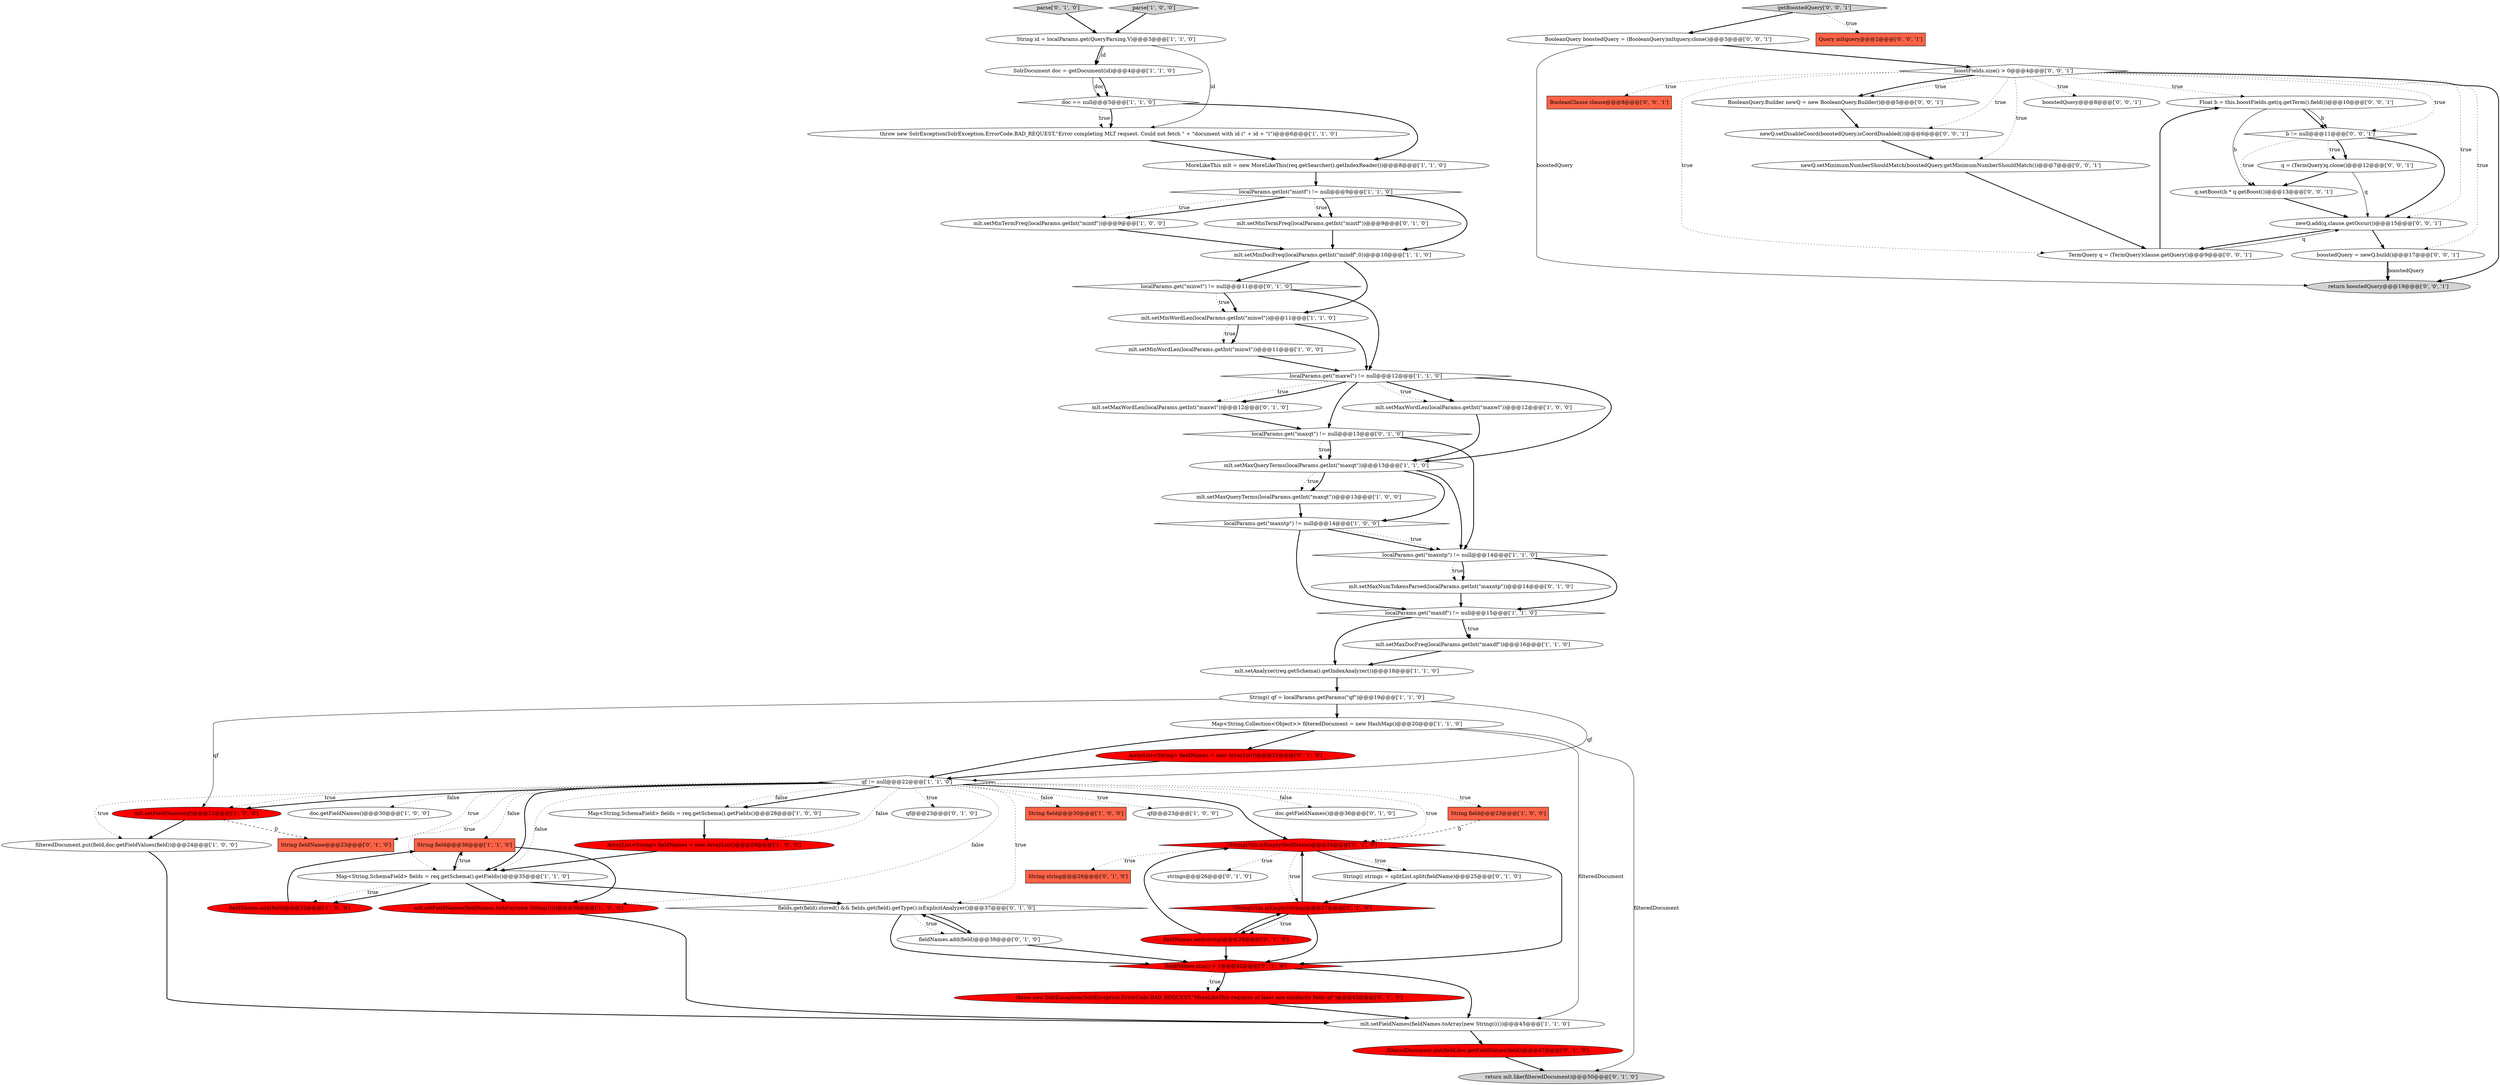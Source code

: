 digraph {
10 [style = filled, label = "qf != null@@@22@@@['1', '1', '0']", fillcolor = white, shape = diamond image = "AAA0AAABBB1BBB"];
0 [style = filled, label = "mlt.setFieldNames(fieldNames.toArray(new String(((())@@@45@@@['1', '1', '0']", fillcolor = white, shape = ellipse image = "AAA0AAABBB1BBB"];
26 [style = filled, label = "SolrDocument doc = getDocument(id)@@@4@@@['1', '1', '0']", fillcolor = white, shape = ellipse image = "AAA0AAABBB1BBB"];
1 [style = filled, label = "doc == null@@@5@@@['1', '1', '0']", fillcolor = white, shape = diamond image = "AAA0AAABBB1BBB"];
30 [style = filled, label = "mlt.setAnalyzer(req.getSchema().getIndexAnalyzer())@@@18@@@['1', '1', '0']", fillcolor = white, shape = ellipse image = "AAA0AAABBB1BBB"];
13 [style = filled, label = "String field@@@36@@@['1', '1', '0']", fillcolor = tomato, shape = box image = "AAA0AAABBB1BBB"];
73 [style = filled, label = "Float b = this.boostFields.get(q.getTerm().field())@@@10@@@['0', '0', '1']", fillcolor = white, shape = ellipse image = "AAA0AAABBB3BBB"];
12 [style = filled, label = "Map<String,SchemaField> fields = req.getSchema().getFields()@@@28@@@['1', '0', '0']", fillcolor = white, shape = ellipse image = "AAA0AAABBB1BBB"];
35 [style = filled, label = "mlt.setFieldNames(fieldNames.toArray(new String(((())@@@36@@@['1', '0', '0']", fillcolor = red, shape = ellipse image = "AAA1AAABBB1BBB"];
41 [style = filled, label = "fieldNames.size() < 1@@@42@@@['0', '1', '0']", fillcolor = red, shape = diamond image = "AAA1AAABBB2BBB"];
32 [style = filled, label = "fieldNames.add(field)@@@32@@@['1', '0', '0']", fillcolor = red, shape = ellipse image = "AAA1AAABBB1BBB"];
48 [style = filled, label = "qf@@@23@@@['0', '1', '0']", fillcolor = white, shape = ellipse image = "AAA0AAABBB2BBB"];
55 [style = filled, label = "parse['0', '1', '0']", fillcolor = lightgray, shape = diamond image = "AAA0AAABBB2BBB"];
67 [style = filled, label = "newQ.add(q,clause.getOccur())@@@15@@@['0', '0', '1']", fillcolor = white, shape = ellipse image = "AAA0AAABBB3BBB"];
15 [style = filled, label = "mlt.setMaxQueryTerms(localParams.getInt(\"maxqt\"))@@@13@@@['1', '0', '0']", fillcolor = white, shape = ellipse image = "AAA0AAABBB1BBB"];
16 [style = filled, label = "String(( qf = localParams.getParams(\"qf\")@@@19@@@['1', '1', '0']", fillcolor = white, shape = ellipse image = "AAA0AAABBB1BBB"];
50 [style = filled, label = "localParams.get(\"minwl\") != null@@@11@@@['0', '1', '0']", fillcolor = white, shape = diamond image = "AAA0AAABBB2BBB"];
11 [style = filled, label = "filteredDocument.put(field,doc.getFieldValues(field))@@@24@@@['1', '0', '0']", fillcolor = white, shape = ellipse image = "AAA0AAABBB1BBB"];
42 [style = filled, label = "strings@@@26@@@['0', '1', '0']", fillcolor = white, shape = ellipse image = "AAA0AAABBB2BBB"];
47 [style = filled, label = "fieldNames.add(string)@@@28@@@['0', '1', '0']", fillcolor = red, shape = ellipse image = "AAA1AAABBB2BBB"];
68 [style = filled, label = "Query mltquery@@@2@@@['0', '0', '1']", fillcolor = tomato, shape = box image = "AAA0AAABBB3BBB"];
18 [style = filled, label = "mlt.setMaxQueryTerms(localParams.getInt(\"maxqt\"))@@@13@@@['1', '1', '0']", fillcolor = white, shape = ellipse image = "AAA0AAABBB1BBB"];
69 [style = filled, label = "BooleanClause clause@@@8@@@['0', '0', '1']", fillcolor = tomato, shape = box image = "AAA0AAABBB3BBB"];
54 [style = filled, label = "fieldNames.add(field)@@@38@@@['0', '1', '0']", fillcolor = white, shape = ellipse image = "AAA0AAABBB2BBB"];
28 [style = filled, label = "throw new SolrException(SolrException.ErrorCode.BAD_REQUEST,\"Error completing MLT request. Could not fetch \" + \"document with id (\" + id + \"(\")@@@6@@@['1', '1', '0']", fillcolor = white, shape = ellipse image = "AAA0AAABBB1BBB"];
20 [style = filled, label = "localParams.get(\"maxdf\") != null@@@15@@@['1', '1', '0']", fillcolor = white, shape = diamond image = "AAA0AAABBB1BBB"];
61 [style = filled, label = "boostFields.size() > 0@@@4@@@['0', '0', '1']", fillcolor = white, shape = diamond image = "AAA0AAABBB3BBB"];
63 [style = filled, label = "getBoostedQuery['0', '0', '1']", fillcolor = lightgray, shape = diamond image = "AAA0AAABBB3BBB"];
59 [style = filled, label = "return boostedQuery@@@19@@@['0', '0', '1']", fillcolor = lightgray, shape = ellipse image = "AAA0AAABBB3BBB"];
74 [style = filled, label = "BooleanQuery.Builder newQ = new BooleanQuery.Builder()@@@5@@@['0', '0', '1']", fillcolor = white, shape = ellipse image = "AAA0AAABBB3BBB"];
25 [style = filled, label = "Map<String,Collection<Object>> filteredDocument = new HashMap()@@@20@@@['1', '1', '0']", fillcolor = white, shape = ellipse image = "AAA0AAABBB1BBB"];
8 [style = filled, label = "mlt.setMinWordLen(localParams.getInt(\"minwl\"))@@@11@@@['1', '0', '0']", fillcolor = white, shape = ellipse image = "AAA0AAABBB1BBB"];
60 [style = filled, label = "boostedQuery@@@8@@@['0', '0', '1']", fillcolor = white, shape = ellipse image = "AAA0AAABBB3BBB"];
66 [style = filled, label = "b != null@@@11@@@['0', '0', '1']", fillcolor = white, shape = diamond image = "AAA0AAABBB3BBB"];
65 [style = filled, label = "q = (TermQuery)q.clone()@@@12@@@['0', '0', '1']", fillcolor = white, shape = ellipse image = "AAA0AAABBB3BBB"];
21 [style = filled, label = "localParams.getInt(\"mintf\") != null@@@9@@@['1', '1', '0']", fillcolor = white, shape = diamond image = "AAA0AAABBB1BBB"];
39 [style = filled, label = "return mlt.like(filteredDocument)@@@50@@@['0', '1', '0']", fillcolor = lightgray, shape = ellipse image = "AAA0AAABBB2BBB"];
5 [style = filled, label = "localParams.get(\"maxwl\") != null@@@12@@@['1', '1', '0']", fillcolor = white, shape = diamond image = "AAA0AAABBB1BBB"];
24 [style = filled, label = "mlt.setMinWordLen(localParams.getInt(\"minwl\"))@@@11@@@['1', '1', '0']", fillcolor = white, shape = ellipse image = "AAA0AAABBB1BBB"];
36 [style = filled, label = "String(( strings = splitList.split(fieldName)@@@25@@@['0', '1', '0']", fillcolor = white, shape = ellipse image = "AAA0AAABBB2BBB"];
6 [style = filled, label = "mlt.setMinTermFreq(localParams.getInt(\"mintf\"))@@@9@@@['1', '0', '0']", fillcolor = white, shape = ellipse image = "AAA0AAABBB1BBB"];
19 [style = filled, label = "String field@@@30@@@['1', '0', '0']", fillcolor = tomato, shape = box image = "AAA0AAABBB1BBB"];
38 [style = filled, label = "ArrayList<String> fieldNames = new ArrayList()@@@21@@@['0', '1', '0']", fillcolor = red, shape = ellipse image = "AAA1AAABBB2BBB"];
3 [style = filled, label = "mlt.setMaxWordLen(localParams.getInt(\"maxwl\"))@@@12@@@['1', '0', '0']", fillcolor = white, shape = ellipse image = "AAA0AAABBB1BBB"];
9 [style = filled, label = "localParams.get(\"maxntp\") != null@@@14@@@['1', '0', '0']", fillcolor = white, shape = diamond image = "AAA0AAABBB1BBB"];
71 [style = filled, label = "boostedQuery = newQ.build()@@@17@@@['0', '0', '1']", fillcolor = white, shape = ellipse image = "AAA0AAABBB3BBB"];
29 [style = filled, label = "String field@@@23@@@['1', '0', '0']", fillcolor = tomato, shape = box image = "AAA1AAABBB1BBB"];
22 [style = filled, label = "String id = localParams.get(QueryParsing.V)@@@3@@@['1', '1', '0']", fillcolor = white, shape = ellipse image = "AAA0AAABBB1BBB"];
14 [style = filled, label = "parse['1', '0', '0']", fillcolor = lightgray, shape = diamond image = "AAA0AAABBB1BBB"];
43 [style = filled, label = "throw new SolrException(SolrException.ErrorCode.BAD_REQUEST,\"MoreLikeThis requires at least one similarity field: qf\")@@@43@@@['0', '1', '0']", fillcolor = red, shape = ellipse image = "AAA1AAABBB2BBB"];
58 [style = filled, label = "newQ.setDisableCoord(boostedQuery.isCoordDisabled())@@@6@@@['0', '0', '1']", fillcolor = white, shape = ellipse image = "AAA0AAABBB3BBB"];
56 [style = filled, label = "String string@@@26@@@['0', '1', '0']", fillcolor = tomato, shape = box image = "AAA1AAABBB2BBB"];
72 [style = filled, label = "newQ.setMinimumNumberShouldMatch(boostedQuery.getMinimumNumberShouldMatch())@@@7@@@['0', '0', '1']", fillcolor = white, shape = ellipse image = "AAA0AAABBB3BBB"];
37 [style = filled, label = "mlt.setMinTermFreq(localParams.getInt(\"mintf\"))@@@9@@@['0', '1', '0']", fillcolor = white, shape = ellipse image = "AAA0AAABBB2BBB"];
23 [style = filled, label = "qf@@@23@@@['1', '0', '0']", fillcolor = white, shape = ellipse image = "AAA0AAABBB1BBB"];
4 [style = filled, label = "mlt.setFieldNames(qf)@@@22@@@['1', '0', '0']", fillcolor = red, shape = ellipse image = "AAA1AAABBB1BBB"];
45 [style = filled, label = "doc.getFieldNames()@@@36@@@['0', '1', '0']", fillcolor = white, shape = ellipse image = "AAA0AAABBB2BBB"];
51 [style = filled, label = "mlt.setMaxWordLen(localParams.getInt(\"maxwl\"))@@@12@@@['0', '1', '0']", fillcolor = white, shape = ellipse image = "AAA0AAABBB2BBB"];
17 [style = filled, label = "MoreLikeThis mlt = new MoreLikeThis(req.getSearcher().getIndexReader())@@@8@@@['1', '1', '0']", fillcolor = white, shape = ellipse image = "AAA0AAABBB1BBB"];
64 [style = filled, label = "TermQuery q = (TermQuery)clause.getQuery()@@@9@@@['0', '0', '1']", fillcolor = white, shape = ellipse image = "AAA0AAABBB3BBB"];
7 [style = filled, label = "mlt.setMinDocFreq(localParams.getInt(\"mindf\",0))@@@10@@@['1', '1', '0']", fillcolor = white, shape = ellipse image = "AAA0AAABBB1BBB"];
31 [style = filled, label = "Map<String,SchemaField> fields = req.getSchema().getFields()@@@35@@@['1', '1', '0']", fillcolor = white, shape = ellipse image = "AAA0AAABBB1BBB"];
40 [style = filled, label = "!StringUtils.isEmpty(string)@@@27@@@['0', '1', '0']", fillcolor = red, shape = diamond image = "AAA1AAABBB2BBB"];
34 [style = filled, label = "doc.getFieldNames()@@@30@@@['1', '0', '0']", fillcolor = white, shape = ellipse image = "AAA0AAABBB1BBB"];
27 [style = filled, label = "localParams.get(\"maxntp\") != null@@@14@@@['1', '1', '0']", fillcolor = white, shape = diamond image = "AAA0AAABBB1BBB"];
57 [style = filled, label = "String fieldName@@@23@@@['0', '1', '0']", fillcolor = tomato, shape = box image = "AAA1AAABBB2BBB"];
62 [style = filled, label = "BooleanQuery boostedQuery = (BooleanQuery)mltquery.clone()@@@3@@@['0', '0', '1']", fillcolor = white, shape = ellipse image = "AAA0AAABBB3BBB"];
49 [style = filled, label = "filteredDocument.put(field,doc.getFieldValues(field))@@@47@@@['0', '1', '0']", fillcolor = red, shape = ellipse image = "AAA1AAABBB2BBB"];
70 [style = filled, label = "q.setBoost(b * q.getBoost())@@@13@@@['0', '0', '1']", fillcolor = white, shape = ellipse image = "AAA0AAABBB3BBB"];
2 [style = filled, label = "mlt.setMaxDocFreq(localParams.getInt(\"maxdf\"))@@@16@@@['1', '1', '0']", fillcolor = white, shape = ellipse image = "AAA0AAABBB1BBB"];
44 [style = filled, label = "mlt.setMaxNumTokensParsed(localParams.getInt(\"maxntp\"))@@@14@@@['0', '1', '0']", fillcolor = white, shape = ellipse image = "AAA0AAABBB2BBB"];
53 [style = filled, label = "!StringUtils.isEmpty(fieldName)@@@24@@@['0', '1', '0']", fillcolor = red, shape = diamond image = "AAA1AAABBB2BBB"];
52 [style = filled, label = "fields.get(field).stored() && fields.get(field).getType().isExplicitAnalyzer()@@@37@@@['0', '1', '0']", fillcolor = white, shape = diamond image = "AAA0AAABBB2BBB"];
33 [style = filled, label = "ArrayList<String> fieldNames = new ArrayList()@@@29@@@['1', '0', '0']", fillcolor = red, shape = ellipse image = "AAA1AAABBB1BBB"];
46 [style = filled, label = "localParams.get(\"maxqt\") != null@@@13@@@['0', '1', '0']", fillcolor = white, shape = diamond image = "AAA0AAABBB2BBB"];
5->3 [style = bold, label=""];
41->0 [style = bold, label=""];
70->67 [style = bold, label=""];
27->44 [style = dotted, label="true"];
27->44 [style = bold, label=""];
62->61 [style = bold, label=""];
10->31 [style = dotted, label="true"];
62->59 [style = solid, label="boostedQuery"];
18->15 [style = dotted, label="true"];
10->53 [style = bold, label=""];
61->74 [style = dotted, label="true"];
10->52 [style = dotted, label="true"];
26->1 [style = solid, label="doc"];
10->19 [style = dotted, label="false"];
67->71 [style = bold, label=""];
61->59 [style = bold, label=""];
25->0 [style = solid, label="filteredDocument"];
64->73 [style = bold, label=""];
10->29 [style = dotted, label="true"];
53->36 [style = dotted, label="true"];
3->18 [style = bold, label=""];
16->10 [style = solid, label="qf"];
10->12 [style = dotted, label="false"];
53->36 [style = bold, label=""];
1->28 [style = bold, label=""];
49->39 [style = bold, label=""];
31->35 [style = bold, label=""];
50->5 [style = bold, label=""];
10->12 [style = bold, label=""];
53->41 [style = bold, label=""];
40->47 [style = bold, label=""];
41->43 [style = dotted, label="true"];
65->67 [style = solid, label="q"];
10->33 [style = dotted, label="false"];
10->13 [style = dotted, label="false"];
43->0 [style = bold, label=""];
25->10 [style = bold, label=""];
21->37 [style = dotted, label="true"];
73->66 [style = bold, label=""];
61->64 [style = dotted, label="true"];
13->31 [style = bold, label=""];
24->8 [style = dotted, label="true"];
10->4 [style = dotted, label="true"];
50->24 [style = dotted, label="true"];
46->18 [style = dotted, label="true"];
66->70 [style = dotted, label="true"];
17->21 [style = bold, label=""];
61->74 [style = bold, label=""];
54->52 [style = bold, label=""];
47->53 [style = bold, label=""];
10->31 [style = bold, label=""];
67->64 [style = bold, label=""];
61->73 [style = dotted, label="true"];
66->67 [style = bold, label=""];
22->28 [style = solid, label="id"];
26->1 [style = bold, label=""];
18->15 [style = bold, label=""];
14->22 [style = bold, label=""];
61->60 [style = dotted, label="true"];
10->45 [style = dotted, label="false"];
54->41 [style = bold, label=""];
5->3 [style = dotted, label="true"];
24->5 [style = bold, label=""];
1->17 [style = bold, label=""];
61->66 [style = dotted, label="true"];
7->24 [style = bold, label=""];
35->0 [style = bold, label=""];
21->37 [style = bold, label=""];
10->23 [style = dotted, label="true"];
63->62 [style = bold, label=""];
40->47 [style = dotted, label="true"];
15->9 [style = bold, label=""];
44->20 [style = bold, label=""];
16->4 [style = solid, label="qf"];
18->9 [style = bold, label=""];
12->33 [style = bold, label=""];
47->41 [style = bold, label=""];
21->7 [style = bold, label=""];
10->57 [style = dotted, label="true"];
24->8 [style = bold, label=""];
6->7 [style = bold, label=""];
41->43 [style = bold, label=""];
27->20 [style = bold, label=""];
72->64 [style = bold, label=""];
7->50 [style = bold, label=""];
63->68 [style = dotted, label="true"];
1->28 [style = dotted, label="true"];
52->54 [style = bold, label=""];
21->6 [style = dotted, label="true"];
25->38 [style = bold, label=""];
4->57 [style = dashed, label="0"];
66->65 [style = bold, label=""];
22->26 [style = bold, label=""];
71->59 [style = solid, label="boostedQuery"];
61->71 [style = dotted, label="true"];
36->40 [style = bold, label=""];
73->70 [style = solid, label="b"];
40->53 [style = bold, label=""];
47->40 [style = bold, label=""];
31->52 [style = bold, label=""];
31->32 [style = bold, label=""];
52->41 [style = bold, label=""];
9->20 [style = bold, label=""];
5->18 [style = bold, label=""];
46->18 [style = bold, label=""];
61->72 [style = dotted, label="true"];
22->26 [style = solid, label="id"];
37->7 [style = bold, label=""];
53->42 [style = dotted, label="true"];
9->27 [style = bold, label=""];
61->58 [style = dotted, label="true"];
58->72 [style = bold, label=""];
0->49 [style = bold, label=""];
10->11 [style = dotted, label="true"];
10->31 [style = dotted, label="false"];
53->56 [style = dotted, label="true"];
71->59 [style = bold, label=""];
53->40 [style = dotted, label="true"];
28->17 [style = bold, label=""];
31->13 [style = dotted, label="true"];
52->54 [style = dotted, label="true"];
10->35 [style = dotted, label="false"];
29->53 [style = dashed, label="0"];
74->58 [style = bold, label=""];
50->24 [style = bold, label=""];
5->51 [style = dotted, label="true"];
25->39 [style = solid, label="filteredDocument"];
5->51 [style = bold, label=""];
65->70 [style = bold, label=""];
21->6 [style = bold, label=""];
38->10 [style = bold, label=""];
10->53 [style = dotted, label="true"];
16->25 [style = bold, label=""];
73->66 [style = solid, label="b"];
61->69 [style = dotted, label="true"];
51->46 [style = bold, label=""];
55->22 [style = bold, label=""];
31->32 [style = dotted, label="true"];
20->2 [style = bold, label=""];
9->27 [style = dotted, label="true"];
11->0 [style = bold, label=""];
64->67 [style = solid, label="q"];
8->5 [style = bold, label=""];
18->27 [style = bold, label=""];
46->27 [style = bold, label=""];
61->67 [style = dotted, label="true"];
40->41 [style = bold, label=""];
10->4 [style = bold, label=""];
33->31 [style = bold, label=""];
20->2 [style = dotted, label="true"];
10->48 [style = dotted, label="true"];
66->65 [style = dotted, label="true"];
2->30 [style = bold, label=""];
20->30 [style = bold, label=""];
30->16 [style = bold, label=""];
4->11 [style = bold, label=""];
32->13 [style = bold, label=""];
13->35 [style = bold, label=""];
5->46 [style = bold, label=""];
10->34 [style = dotted, label="false"];
}
